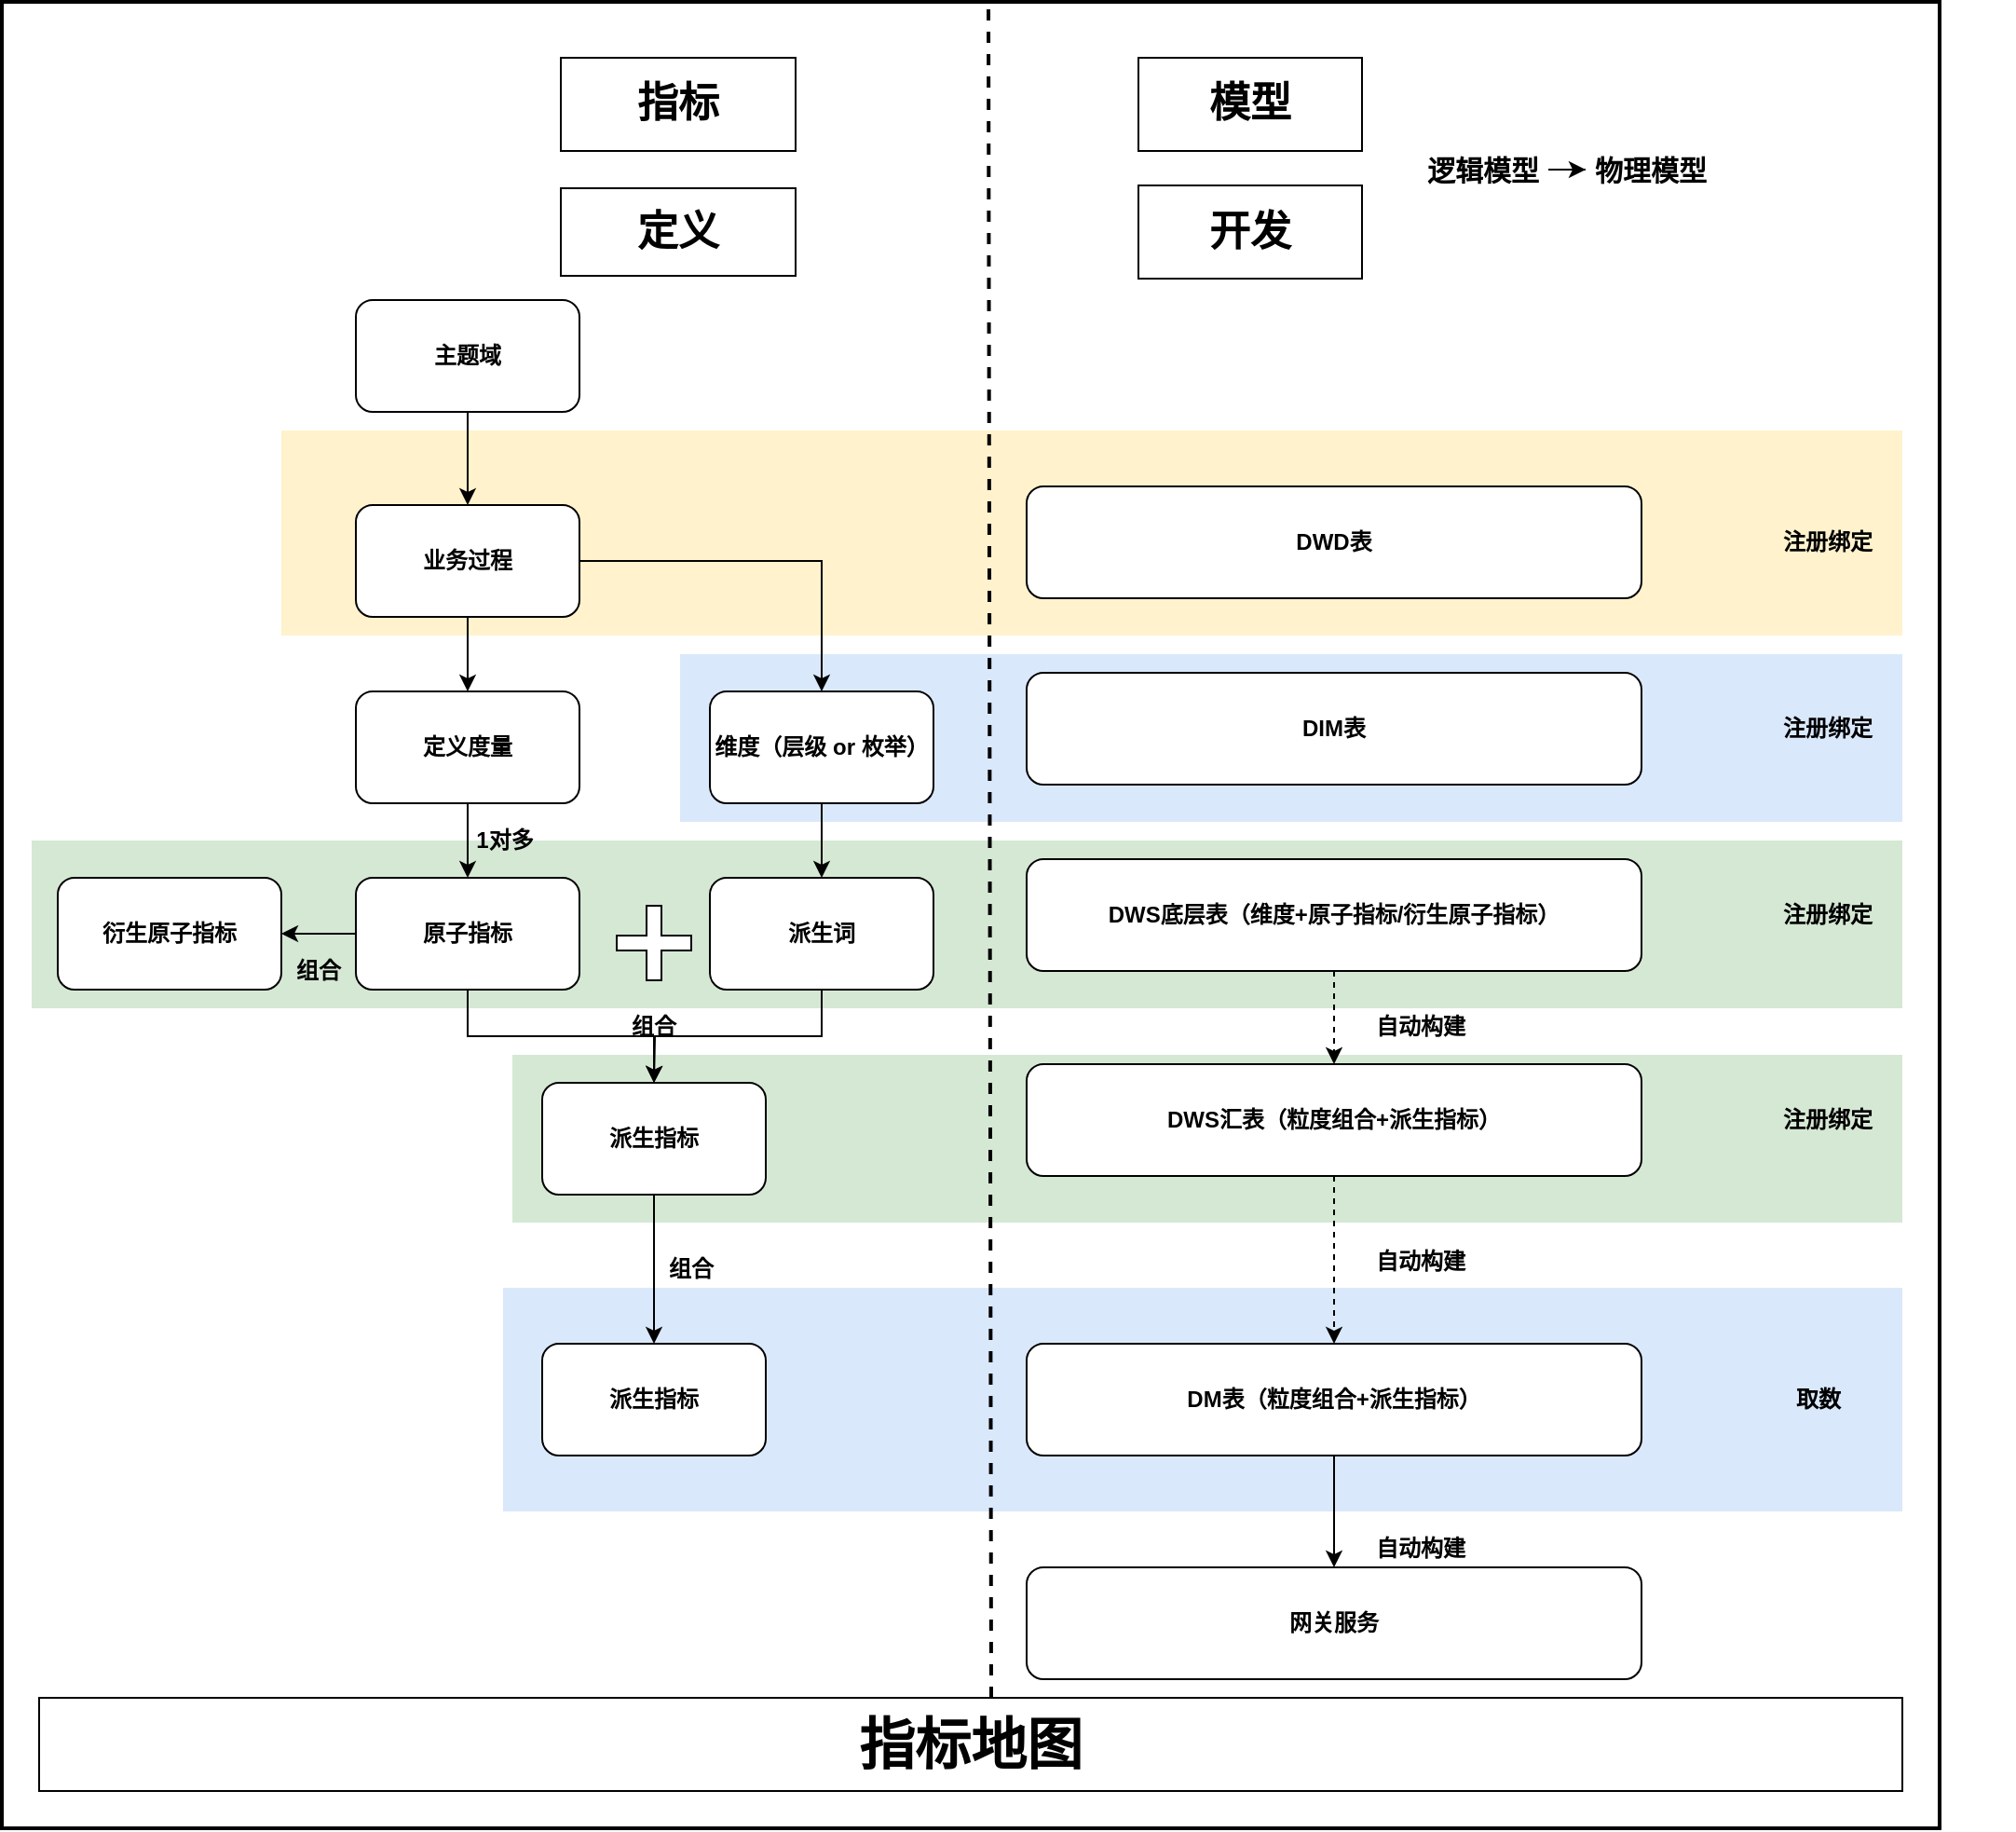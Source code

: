 <mxfile version="20.8.23" type="github">
  <diagram name="第 1 页" id="JSUvzp0A9ffYqXPfsxZi">
    <mxGraphModel dx="1122" dy="540" grid="1" gridSize="10" guides="1" tooltips="1" connect="1" arrows="1" fold="1" page="1" pageScale="1" pageWidth="827" pageHeight="1169" math="0" shadow="0">
      <root>
        <mxCell id="0" />
        <mxCell id="1" parent="0" />
        <mxCell id="ZQcCrLwTL-A52zjqZKLK-1" value="" style="rounded=0;whiteSpace=wrap;html=1;fontStyle=1;strokeWidth=2;" diagramCategory="general" diagramName="Rectangle" vertex="1" parent="1">
          <mxGeometry x="90" y="110" width="1040" height="980" as="geometry" />
        </mxCell>
        <mxCell id="ZQcCrLwTL-A52zjqZKLK-2" value="" style="rounded=0;whiteSpace=wrap;html=1;dashed=1;fontStyle=1;strokeColor=none;fillColor=#d5e8d4;" diagramCategory="general" diagramName="Rectangle" vertex="1" parent="1">
          <mxGeometry x="106" y="560" width="1004" height="90" as="geometry" />
        </mxCell>
        <mxCell id="ZQcCrLwTL-A52zjqZKLK-3" value="" style="rounded=0;whiteSpace=wrap;html=1;dashed=1;fontStyle=1;strokeColor=none;fillColor=#dae8fc;" diagramCategory="general" diagramName="Rectangle" vertex="1" parent="1">
          <mxGeometry x="359" y="800" width="751" height="120" as="geometry" />
        </mxCell>
        <mxCell id="ZQcCrLwTL-A52zjqZKLK-4" value="" style="rounded=0;whiteSpace=wrap;html=1;dashed=1;fontStyle=1;strokeColor=none;fillColor=#d5e8d4;" diagramCategory="general" diagramName="Rectangle" vertex="1" parent="1">
          <mxGeometry x="364" y="675" width="746" height="90" as="geometry" />
        </mxCell>
        <mxCell id="ZQcCrLwTL-A52zjqZKLK-5" value="注册绑定" style="text;html=1;strokeColor=none;fillColor=none;align=center;verticalAlign=middle;whiteSpace=wrap;rounded=0;fontStyle=1" diagramCategory="general" diagramName="text" vertex="1" parent="1">
          <mxGeometry x="1035" y="700" width="70" height="20" as="geometry" />
        </mxCell>
        <mxCell id="ZQcCrLwTL-A52zjqZKLK-6" value="" style="rounded=0;whiteSpace=wrap;html=1;dashed=1;fontStyle=1;strokeColor=none;fillColor=#dae8fc;" diagramCategory="general" diagramName="Rectangle" vertex="1" parent="1">
          <mxGeometry x="454" y="460" width="656" height="90" as="geometry" />
        </mxCell>
        <mxCell id="ZQcCrLwTL-A52zjqZKLK-7" value="" style="rounded=0;whiteSpace=wrap;html=1;dashed=1;fontStyle=1;strokeColor=none;fillColor=#fff2cc;" diagramCategory="general" diagramName="Rectangle" vertex="1" parent="1">
          <mxGeometry x="240" y="340" width="870" height="110" as="geometry" />
        </mxCell>
        <mxCell id="ZQcCrLwTL-A52zjqZKLK-8" style="edgeStyle=orthogonalEdgeStyle;rounded=0;orthogonalLoop=1;jettySize=auto;html=1;exitX=0.5;exitY=1;exitDx=0;exitDy=0;fontStyle=1" edge="1" parent="1" source="ZQcCrLwTL-A52zjqZKLK-9" target="ZQcCrLwTL-A52zjqZKLK-12">
          <mxGeometry relative="1" as="geometry" />
        </mxCell>
        <mxCell id="ZQcCrLwTL-A52zjqZKLK-9" value="主题域" style="rounded=1;whiteSpace=wrap;html=1;fontStyle=1" diagramCategory="general" diagramName="RoundedRectangle" vertex="1" parent="1">
          <mxGeometry x="280" y="270" width="120" height="60" as="geometry" />
        </mxCell>
        <mxCell id="ZQcCrLwTL-A52zjqZKLK-10" style="edgeStyle=orthogonalEdgeStyle;rounded=0;orthogonalLoop=1;jettySize=auto;html=1;exitX=0.5;exitY=1;exitDx=0;exitDy=0;entryX=0.5;entryY=0;entryDx=0;entryDy=0;fontStyle=1" edge="1" parent="1" source="ZQcCrLwTL-A52zjqZKLK-12" target="ZQcCrLwTL-A52zjqZKLK-14">
          <mxGeometry relative="1" as="geometry" />
        </mxCell>
        <mxCell id="ZQcCrLwTL-A52zjqZKLK-11" style="edgeStyle=orthogonalEdgeStyle;rounded=0;orthogonalLoop=1;jettySize=auto;html=1;exitX=1;exitY=0.5;exitDx=0;exitDy=0;entryX=0.5;entryY=0;entryDx=0;entryDy=0;fontStyle=1" edge="1" parent="1" source="ZQcCrLwTL-A52zjqZKLK-12" target="ZQcCrLwTL-A52zjqZKLK-19">
          <mxGeometry relative="1" as="geometry" />
        </mxCell>
        <mxCell id="ZQcCrLwTL-A52zjqZKLK-12" value="业务过程" style="rounded=1;whiteSpace=wrap;html=1;fontStyle=1" diagramCategory="general" diagramName="RoundedRectangle" vertex="1" parent="1">
          <mxGeometry x="280" y="380" width="120" height="60" as="geometry" />
        </mxCell>
        <mxCell id="ZQcCrLwTL-A52zjqZKLK-13" style="edgeStyle=orthogonalEdgeStyle;rounded=0;orthogonalLoop=1;jettySize=auto;html=1;exitX=0.5;exitY=1;exitDx=0;exitDy=0;fontStyle=1" edge="1" parent="1" source="ZQcCrLwTL-A52zjqZKLK-14" target="ZQcCrLwTL-A52zjqZKLK-17">
          <mxGeometry relative="1" as="geometry" />
        </mxCell>
        <mxCell id="ZQcCrLwTL-A52zjqZKLK-14" value="定义度量" style="rounded=1;whiteSpace=wrap;html=1;fontStyle=1" diagramCategory="general" diagramName="RoundedRectangle" vertex="1" parent="1">
          <mxGeometry x="280" y="480" width="120" height="60" as="geometry" />
        </mxCell>
        <mxCell id="ZQcCrLwTL-A52zjqZKLK-15" style="edgeStyle=orthogonalEdgeStyle;rounded=0;orthogonalLoop=1;jettySize=auto;html=1;exitX=0.5;exitY=1;exitDx=0;exitDy=0;fontStyle=1" edge="1" parent="1" source="ZQcCrLwTL-A52zjqZKLK-17">
          <mxGeometry relative="1" as="geometry">
            <mxPoint x="440" y="690" as="targetPoint" />
          </mxGeometry>
        </mxCell>
        <mxCell id="ZQcCrLwTL-A52zjqZKLK-16" style="edgeStyle=orthogonalEdgeStyle;rounded=0;orthogonalLoop=1;jettySize=auto;html=1;exitX=0;exitY=0.5;exitDx=0;exitDy=0;fontStyle=1" edge="1" parent="1" source="ZQcCrLwTL-A52zjqZKLK-17" target="ZQcCrLwTL-A52zjqZKLK-24">
          <mxGeometry relative="1" as="geometry" />
        </mxCell>
        <mxCell id="ZQcCrLwTL-A52zjqZKLK-17" value="原子指标" style="rounded=1;whiteSpace=wrap;html=1;fontStyle=1" diagramCategory="general" diagramName="RoundedRectangle" vertex="1" parent="1">
          <mxGeometry x="280" y="580" width="120" height="60" as="geometry" />
        </mxCell>
        <mxCell id="ZQcCrLwTL-A52zjqZKLK-18" style="edgeStyle=orthogonalEdgeStyle;rounded=0;orthogonalLoop=1;jettySize=auto;html=1;exitX=0.5;exitY=1;exitDx=0;exitDy=0;fontStyle=1" edge="1" parent="1" source="ZQcCrLwTL-A52zjqZKLK-19" target="ZQcCrLwTL-A52zjqZKLK-21">
          <mxGeometry relative="1" as="geometry" />
        </mxCell>
        <mxCell id="ZQcCrLwTL-A52zjqZKLK-19" value="维度（层级 or 枚举）" style="rounded=1;whiteSpace=wrap;html=1;fontStyle=1" diagramCategory="general" diagramName="RoundedRectangle" vertex="1" parent="1">
          <mxGeometry x="470" y="480" width="120" height="60" as="geometry" />
        </mxCell>
        <mxCell id="ZQcCrLwTL-A52zjqZKLK-20" style="edgeStyle=orthogonalEdgeStyle;rounded=0;orthogonalLoop=1;jettySize=auto;html=1;exitX=0.5;exitY=1;exitDx=0;exitDy=0;entryX=0.5;entryY=0;entryDx=0;entryDy=0;fontStyle=1" edge="1" parent="1" source="ZQcCrLwTL-A52zjqZKLK-21" target="ZQcCrLwTL-A52zjqZKLK-23">
          <mxGeometry relative="1" as="geometry" />
        </mxCell>
        <mxCell id="ZQcCrLwTL-A52zjqZKLK-21" value="派生词" style="rounded=1;whiteSpace=wrap;html=1;fontStyle=1" diagramCategory="general" diagramName="RoundedRectangle" vertex="1" parent="1">
          <mxGeometry x="470" y="580" width="120" height="60" as="geometry" />
        </mxCell>
        <mxCell id="ZQcCrLwTL-A52zjqZKLK-22" style="edgeStyle=orthogonalEdgeStyle;rounded=0;orthogonalLoop=1;jettySize=auto;html=1;exitX=0.5;exitY=1;exitDx=0;exitDy=0;fontStyle=1" edge="1" parent="1" source="ZQcCrLwTL-A52zjqZKLK-23" target="ZQcCrLwTL-A52zjqZKLK-27">
          <mxGeometry relative="1" as="geometry" />
        </mxCell>
        <mxCell id="ZQcCrLwTL-A52zjqZKLK-23" value="派生指标" style="rounded=1;whiteSpace=wrap;html=1;fontStyle=1" diagramCategory="general" diagramName="RoundedRectangle" vertex="1" parent="1">
          <mxGeometry x="380" y="690" width="120" height="60" as="geometry" />
        </mxCell>
        <mxCell id="ZQcCrLwTL-A52zjqZKLK-24" value="衍生原子指标" style="rounded=1;whiteSpace=wrap;html=1;fontStyle=1" diagramCategory="general" diagramName="RoundedRectangle" vertex="1" parent="1">
          <mxGeometry x="120" y="580" width="120" height="60" as="geometry" />
        </mxCell>
        <mxCell id="ZQcCrLwTL-A52zjqZKLK-25" value="组合" style="text;html=1;strokeColor=none;fillColor=none;align=center;verticalAlign=middle;whiteSpace=wrap;rounded=0;fontStyle=1" diagramCategory="general" diagramName="text" vertex="1" parent="1">
          <mxGeometry x="240" y="620" width="40" height="20" as="geometry" />
        </mxCell>
        <mxCell id="ZQcCrLwTL-A52zjqZKLK-26" value="组合" style="text;html=1;strokeColor=none;fillColor=none;align=center;verticalAlign=middle;whiteSpace=wrap;rounded=0;fontStyle=1" diagramCategory="general" diagramName="text" vertex="1" parent="1">
          <mxGeometry x="420" y="650" width="40" height="20" as="geometry" />
        </mxCell>
        <mxCell id="ZQcCrLwTL-A52zjqZKLK-27" value="派生指标" style="rounded=1;whiteSpace=wrap;html=1;fontStyle=1" diagramCategory="general" diagramName="RoundedRectangle" vertex="1" parent="1">
          <mxGeometry x="380" y="830" width="120" height="60" as="geometry" />
        </mxCell>
        <mxCell id="ZQcCrLwTL-A52zjqZKLK-28" value="组合" style="text;html=1;strokeColor=none;fillColor=none;align=center;verticalAlign=middle;whiteSpace=wrap;rounded=0;fontStyle=1" diagramCategory="general" diagramName="text" vertex="1" parent="1">
          <mxGeometry x="440" y="780" width="40" height="20" as="geometry" />
        </mxCell>
        <mxCell id="ZQcCrLwTL-A52zjqZKLK-29" value="DIM表" style="rounded=1;whiteSpace=wrap;html=1;fontStyle=1" diagramCategory="general" diagramName="RoundedRectangle" vertex="1" parent="1">
          <mxGeometry x="640" y="470" width="330" height="60" as="geometry" />
        </mxCell>
        <mxCell id="ZQcCrLwTL-A52zjqZKLK-30" value="DWD表" style="rounded=1;whiteSpace=wrap;html=1;fontStyle=1" diagramCategory="general" diagramName="RoundedRectangle" vertex="1" parent="1">
          <mxGeometry x="640" y="370" width="330" height="60" as="geometry" />
        </mxCell>
        <mxCell id="ZQcCrLwTL-A52zjqZKLK-31" style="edgeStyle=orthogonalEdgeStyle;rounded=0;orthogonalLoop=1;jettySize=auto;html=1;exitX=0.5;exitY=1;exitDx=0;exitDy=0;entryX=0.5;entryY=0;entryDx=0;entryDy=0;dashed=1;fontStyle=1" edge="1" parent="1" source="ZQcCrLwTL-A52zjqZKLK-32" target="ZQcCrLwTL-A52zjqZKLK-34">
          <mxGeometry relative="1" as="geometry" />
        </mxCell>
        <mxCell id="ZQcCrLwTL-A52zjqZKLK-32" value="DWS底层表（维度+原子指标/衍生原子指标）" style="rounded=1;whiteSpace=wrap;html=1;fontStyle=1" diagramCategory="general" diagramName="RoundedRectangle" vertex="1" parent="1">
          <mxGeometry x="640" y="570" width="330" height="60" as="geometry" />
        </mxCell>
        <mxCell id="ZQcCrLwTL-A52zjqZKLK-33" style="edgeStyle=orthogonalEdgeStyle;rounded=0;orthogonalLoop=1;jettySize=auto;html=1;exitX=0.5;exitY=1;exitDx=0;exitDy=0;dashed=1;fontStyle=1" edge="1" parent="1" source="ZQcCrLwTL-A52zjqZKLK-34" target="ZQcCrLwTL-A52zjqZKLK-36">
          <mxGeometry relative="1" as="geometry" />
        </mxCell>
        <mxCell id="ZQcCrLwTL-A52zjqZKLK-34" value="DWS汇表（粒度组合+派生指标）" style="rounded=1;whiteSpace=wrap;html=1;fontStyle=1" diagramCategory="general" diagramName="RoundedRectangle" vertex="1" parent="1">
          <mxGeometry x="640" y="680" width="330" height="60" as="geometry" />
        </mxCell>
        <mxCell id="ZQcCrLwTL-A52zjqZKLK-35" style="edgeStyle=orthogonalEdgeStyle;rounded=0;orthogonalLoop=1;jettySize=auto;html=1;exitX=0.5;exitY=1;exitDx=0;exitDy=0;entryX=0.5;entryY=0;entryDx=0;entryDy=0;" edge="1" parent="1" source="ZQcCrLwTL-A52zjqZKLK-36" target="ZQcCrLwTL-A52zjqZKLK-51">
          <mxGeometry relative="1" as="geometry" />
        </mxCell>
        <mxCell id="ZQcCrLwTL-A52zjqZKLK-36" value="DM表（粒度组合+派生指标）" style="rounded=1;whiteSpace=wrap;html=1;fontStyle=1" diagramCategory="general" diagramName="RoundedRectangle" vertex="1" parent="1">
          <mxGeometry x="640" y="830" width="330" height="60" as="geometry" />
        </mxCell>
        <mxCell id="ZQcCrLwTL-A52zjqZKLK-37" value="注册绑定" style="text;html=1;strokeColor=none;fillColor=none;align=center;verticalAlign=middle;whiteSpace=wrap;rounded=0;fontStyle=1" diagramCategory="general" diagramName="text" vertex="1" parent="1">
          <mxGeometry x="1020" y="390" width="100" height="20" as="geometry" />
        </mxCell>
        <mxCell id="ZQcCrLwTL-A52zjqZKLK-38" value="注册绑定" style="text;html=1;strokeColor=none;fillColor=none;align=center;verticalAlign=middle;whiteSpace=wrap;rounded=0;fontStyle=1" diagramCategory="general" diagramName="text" vertex="1" parent="1">
          <mxGeometry x="1020" y="490" width="100" height="20" as="geometry" />
        </mxCell>
        <mxCell id="ZQcCrLwTL-A52zjqZKLK-39" value="注册绑定" style="text;html=1;strokeColor=none;fillColor=none;align=center;verticalAlign=middle;whiteSpace=wrap;rounded=0;fontStyle=1" diagramCategory="general" diagramName="text" vertex="1" parent="1">
          <mxGeometry x="970" y="590" width="200" height="20" as="geometry" />
        </mxCell>
        <mxCell id="ZQcCrLwTL-A52zjqZKLK-40" value="自动构建" style="text;html=1;strokeColor=none;fillColor=none;align=center;verticalAlign=middle;whiteSpace=wrap;rounded=0;fontStyle=1" diagramCategory="general" diagramName="text" vertex="1" parent="1">
          <mxGeometry x="820" y="650" width="63" height="20" as="geometry" />
        </mxCell>
        <mxCell id="ZQcCrLwTL-A52zjqZKLK-41" value="自动构建" style="text;html=1;strokeColor=none;fillColor=none;align=center;verticalAlign=middle;whiteSpace=wrap;rounded=0;fontStyle=1" diagramCategory="general" diagramName="text" vertex="1" parent="1">
          <mxGeometry x="820" y="776" width="63" height="20" as="geometry" />
        </mxCell>
        <mxCell id="ZQcCrLwTL-A52zjqZKLK-42" value="取数" style="text;html=1;strokeColor=none;fillColor=none;align=center;verticalAlign=middle;whiteSpace=wrap;rounded=0;fontStyle=1" diagramCategory="general" diagramName="text" vertex="1" parent="1">
          <mxGeometry x="965" y="850" width="200" height="20" as="geometry" />
        </mxCell>
        <mxCell id="ZQcCrLwTL-A52zjqZKLK-43" value="" style="shape=cross;whiteSpace=wrap;html=1;fontStyle=1" diagramCategory="advanced" diagramName="Cross" vertex="1" parent="1">
          <mxGeometry x="420" y="595" width="40" height="40" as="geometry" />
        </mxCell>
        <mxCell id="ZQcCrLwTL-A52zjqZKLK-44" value="" style="endArrow=none;html=1;dashed=1;strokeWidth=2;fontStyle=1;exitX=0.511;exitY=0;exitDx=0;exitDy=0;exitPerimeter=0;" diagramCategory="general" diagramName="straight" edge="1" parent="1" source="ZQcCrLwTL-A52zjqZKLK-49">
          <mxGeometry width="50" height="50" relative="1" as="geometry">
            <mxPoint x="619.5" y="960" as="sourcePoint" />
            <mxPoint x="619.5" y="110" as="targetPoint" />
          </mxGeometry>
        </mxCell>
        <mxCell id="ZQcCrLwTL-A52zjqZKLK-45" value="&lt;span style=&quot;font-size: 22px;&quot;&gt;模型&lt;/span&gt;" style="text;html=1;strokeColor=#000000;fillColor=none;align=center;verticalAlign=middle;whiteSpace=wrap;rounded=0;fontStyle=1" diagramCategory="general" diagramName="text" vertex="1" parent="1">
          <mxGeometry x="700" y="140" width="120" height="50" as="geometry" />
        </mxCell>
        <mxCell id="ZQcCrLwTL-A52zjqZKLK-46" value="&lt;span style=&quot;font-size: 22px;&quot;&gt;开发&lt;/span&gt;" style="text;html=1;strokeColor=#000000;fillColor=none;align=center;verticalAlign=middle;whiteSpace=wrap;rounded=0;fontStyle=1" diagramCategory="general" diagramName="text" vertex="1" parent="1">
          <mxGeometry x="700" y="208.5" width="120" height="50" as="geometry" />
        </mxCell>
        <mxCell id="ZQcCrLwTL-A52zjqZKLK-47" value="&lt;font style=&quot;font-size: 22px;&quot;&gt;定义&lt;/font&gt;" style="text;html=1;strokeColor=#000000;fillColor=none;align=center;verticalAlign=middle;whiteSpace=wrap;rounded=0;fontStyle=1" diagramCategory="general" diagramName="text" vertex="1" parent="1">
          <mxGeometry x="390" y="210" width="126" height="47" as="geometry" />
        </mxCell>
        <mxCell id="ZQcCrLwTL-A52zjqZKLK-48" value="&lt;span style=&quot;font-size: 22px;&quot;&gt;指标&lt;/span&gt;" style="text;html=1;strokeColor=#000000;fillColor=none;align=center;verticalAlign=middle;whiteSpace=wrap;rounded=0;fontStyle=1" diagramCategory="general" diagramName="text" vertex="1" parent="1">
          <mxGeometry x="390" y="140" width="126" height="50" as="geometry" />
        </mxCell>
        <mxCell id="ZQcCrLwTL-A52zjqZKLK-49" value="&lt;font style=&quot;font-size: 30px;&quot;&gt;指标地图&lt;/font&gt;" style="rounded=0;whiteSpace=wrap;html=1;fontStyle=1" diagramCategory="general" diagramName="Rectangle" vertex="1" parent="1">
          <mxGeometry x="110" y="1020" width="1000" height="50" as="geometry" />
        </mxCell>
        <mxCell id="ZQcCrLwTL-A52zjqZKLK-50" value="1对多" style="text;html=1;strokeColor=none;fillColor=none;align=center;verticalAlign=middle;whiteSpace=wrap;rounded=0;fontStyle=1" diagramCategory="general" diagramName="text" vertex="1" parent="1">
          <mxGeometry x="340" y="550" width="40" height="20" as="geometry" />
        </mxCell>
        <mxCell id="ZQcCrLwTL-A52zjqZKLK-51" value="网关服务" style="rounded=1;whiteSpace=wrap;html=1;fontStyle=1" diagramCategory="general" diagramName="RoundedRectangle" vertex="1" parent="1">
          <mxGeometry x="640" y="950" width="330" height="60" as="geometry" />
        </mxCell>
        <mxCell id="ZQcCrLwTL-A52zjqZKLK-52" value="自动构建" style="text;html=1;strokeColor=none;fillColor=none;align=center;verticalAlign=middle;whiteSpace=wrap;rounded=0;fontStyle=1" diagramCategory="general" diagramName="text" vertex="1" parent="1">
          <mxGeometry x="820" y="930" width="63" height="20" as="geometry" />
        </mxCell>
        <mxCell id="ZQcCrLwTL-A52zjqZKLK-53" style="edgeStyle=orthogonalEdgeStyle;rounded=0;orthogonalLoop=1;jettySize=auto;html=1;exitX=1;exitY=0.5;exitDx=0;exitDy=0;" edge="1" parent="1" source="ZQcCrLwTL-A52zjqZKLK-54" target="ZQcCrLwTL-A52zjqZKLK-55">
          <mxGeometry relative="1" as="geometry" />
        </mxCell>
        <mxCell id="ZQcCrLwTL-A52zjqZKLK-54" value="逻辑模型" style="text;html=1;strokeColor=none;fillColor=none;align=center;verticalAlign=middle;whiteSpace=wrap;rounded=0;fontStyle=1;fontSize=15;" diagramCategory="general" diagramName="text" vertex="1" parent="1">
          <mxGeometry x="850" y="190" width="70" height="20" as="geometry" />
        </mxCell>
        <mxCell id="ZQcCrLwTL-A52zjqZKLK-55" value="物理模型" style="text;html=1;strokeColor=none;fillColor=none;align=center;verticalAlign=middle;whiteSpace=wrap;rounded=0;fontStyle=1;fontSize=15;" diagramCategory="general" diagramName="text" vertex="1" parent="1">
          <mxGeometry x="940" y="190" width="70" height="20" as="geometry" />
        </mxCell>
      </root>
    </mxGraphModel>
  </diagram>
</mxfile>
